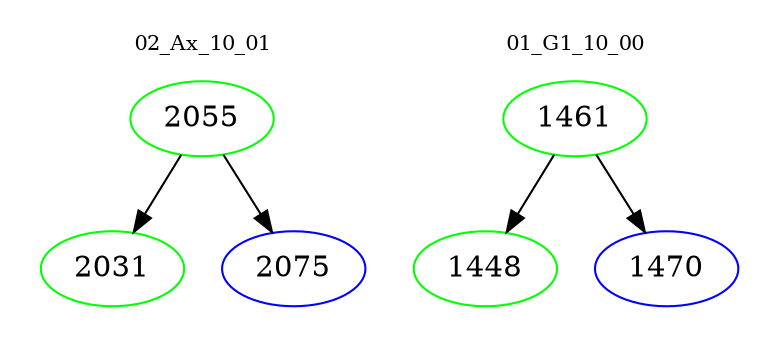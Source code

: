 digraph{
subgraph cluster_0 {
color = white
label = "02_Ax_10_01";
fontsize=10;
T0_2055 [label="2055", color="green"]
T0_2055 -> T0_2031 [color="black"]
T0_2031 [label="2031", color="green"]
T0_2055 -> T0_2075 [color="black"]
T0_2075 [label="2075", color="blue"]
}
subgraph cluster_1 {
color = white
label = "01_G1_10_00";
fontsize=10;
T1_1461 [label="1461", color="green"]
T1_1461 -> T1_1448 [color="black"]
T1_1448 [label="1448", color="green"]
T1_1461 -> T1_1470 [color="black"]
T1_1470 [label="1470", color="blue"]
}
}
